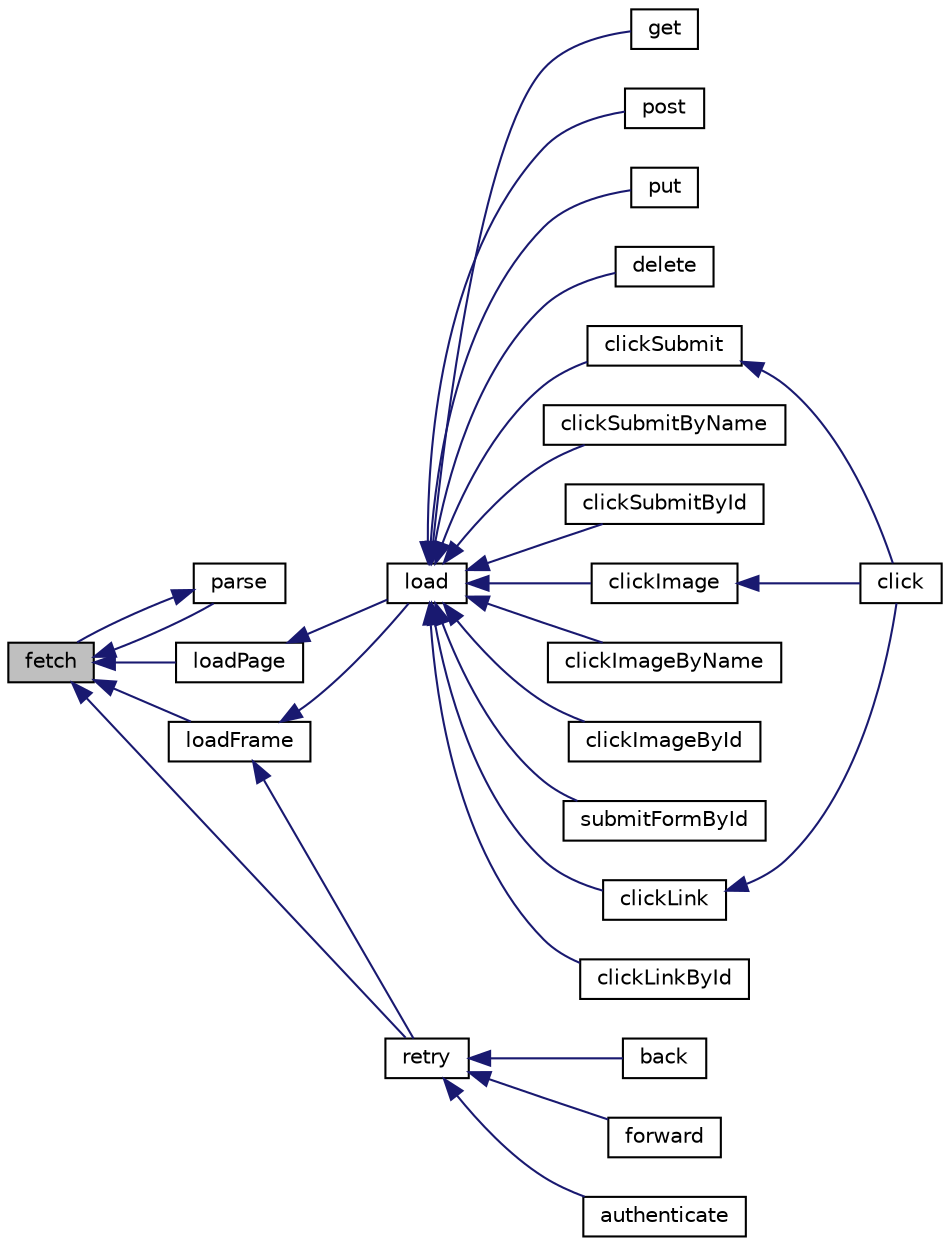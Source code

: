 digraph "fetch"
{
  edge [fontname="Helvetica",fontsize="10",labelfontname="Helvetica",labelfontsize="10"];
  node [fontname="Helvetica",fontsize="10",shape=record];
  rankdir="LR";
  Node1 [label="fetch",height=0.2,width=0.4,color="black", fillcolor="grey75", style="filled" fontcolor="black"];
  Node1 -> Node2 [dir="back",color="midnightblue",fontsize="10",style="solid",fontname="Helvetica"];
  Node2 [label="parse",height=0.2,width=0.4,color="black", fillcolor="white", style="filled",URL="$class_simple_browser.html#a49f7f75946cb2db7bcafccad91fceed5"];
  Node2 -> Node1 [dir="back",color="midnightblue",fontsize="10",style="solid",fontname="Helvetica"];
  Node1 -> Node3 [dir="back",color="midnightblue",fontsize="10",style="solid",fontname="Helvetica"];
  Node3 [label="loadPage",height=0.2,width=0.4,color="black", fillcolor="white", style="filled",URL="$class_simple_browser.html#a6a844b58937c25882302cdd3d04eb17a"];
  Node3 -> Node4 [dir="back",color="midnightblue",fontsize="10",style="solid",fontname="Helvetica"];
  Node4 [label="load",height=0.2,width=0.4,color="black", fillcolor="white", style="filled",URL="$class_simple_browser.html#abc13ffb32fdf61b67bee819c6cd1ca03"];
  Node4 -> Node5 [dir="back",color="midnightblue",fontsize="10",style="solid",fontname="Helvetica"];
  Node5 [label="get",height=0.2,width=0.4,color="black", fillcolor="white", style="filled",URL="$class_simple_browser.html#a8c924acbcbf1f8e0bd5fce273a107af3"];
  Node4 -> Node6 [dir="back",color="midnightblue",fontsize="10",style="solid",fontname="Helvetica"];
  Node6 [label="post",height=0.2,width=0.4,color="black", fillcolor="white", style="filled",URL="$class_simple_browser.html#a680a458bae8a85b247073083d26e7851"];
  Node4 -> Node7 [dir="back",color="midnightblue",fontsize="10",style="solid",fontname="Helvetica"];
  Node7 [label="put",height=0.2,width=0.4,color="black", fillcolor="white", style="filled",URL="$class_simple_browser.html#a4df23de92f6fe5f7a3c493ea82b1543e"];
  Node4 -> Node8 [dir="back",color="midnightblue",fontsize="10",style="solid",fontname="Helvetica"];
  Node8 [label="delete",height=0.2,width=0.4,color="black", fillcolor="white", style="filled",URL="$class_simple_browser.html#a3466ad7231cfb907f9fd9dd3e8994c0f"];
  Node4 -> Node9 [dir="back",color="midnightblue",fontsize="10",style="solid",fontname="Helvetica"];
  Node9 [label="clickSubmit",height=0.2,width=0.4,color="black", fillcolor="white", style="filled",URL="$class_simple_browser.html#a67cc36f3e3acdad590220e3c40b94404"];
  Node9 -> Node10 [dir="back",color="midnightblue",fontsize="10",style="solid",fontname="Helvetica"];
  Node10 [label="click",height=0.2,width=0.4,color="black", fillcolor="white", style="filled",URL="$class_simple_browser.html#a0b173117f020df8397ad7c049309491e"];
  Node4 -> Node11 [dir="back",color="midnightblue",fontsize="10",style="solid",fontname="Helvetica"];
  Node11 [label="clickSubmitByName",height=0.2,width=0.4,color="black", fillcolor="white", style="filled",URL="$class_simple_browser.html#a0345f14a17e92f9cdce98f2ada5b076a"];
  Node4 -> Node12 [dir="back",color="midnightblue",fontsize="10",style="solid",fontname="Helvetica"];
  Node12 [label="clickSubmitById",height=0.2,width=0.4,color="black", fillcolor="white", style="filled",URL="$class_simple_browser.html#aa2e09251bec51122d0f0f7b5dfcf33a8"];
  Node4 -> Node13 [dir="back",color="midnightblue",fontsize="10",style="solid",fontname="Helvetica"];
  Node13 [label="clickImage",height=0.2,width=0.4,color="black", fillcolor="white", style="filled",URL="$class_simple_browser.html#a272236a3ca47981ed9df9952135d2fe1"];
  Node13 -> Node10 [dir="back",color="midnightblue",fontsize="10",style="solid",fontname="Helvetica"];
  Node4 -> Node14 [dir="back",color="midnightblue",fontsize="10",style="solid",fontname="Helvetica"];
  Node14 [label="clickImageByName",height=0.2,width=0.4,color="black", fillcolor="white", style="filled",URL="$class_simple_browser.html#a90b5b0477b9a1f643484acd3f216a071"];
  Node4 -> Node15 [dir="back",color="midnightblue",fontsize="10",style="solid",fontname="Helvetica"];
  Node15 [label="clickImageById",height=0.2,width=0.4,color="black", fillcolor="white", style="filled",URL="$class_simple_browser.html#a28d330cbd1bca271d560ec23b66b3421"];
  Node4 -> Node16 [dir="back",color="midnightblue",fontsize="10",style="solid",fontname="Helvetica"];
  Node16 [label="submitFormById",height=0.2,width=0.4,color="black", fillcolor="white", style="filled",URL="$class_simple_browser.html#a3c1761f2062be92a4fd68011ac69438e"];
  Node4 -> Node17 [dir="back",color="midnightblue",fontsize="10",style="solid",fontname="Helvetica"];
  Node17 [label="clickLink",height=0.2,width=0.4,color="black", fillcolor="white", style="filled",URL="$class_simple_browser.html#aaff72b22c800809b350ec4804c2d1ab9"];
  Node17 -> Node10 [dir="back",color="midnightblue",fontsize="10",style="solid",fontname="Helvetica"];
  Node4 -> Node18 [dir="back",color="midnightblue",fontsize="10",style="solid",fontname="Helvetica"];
  Node18 [label="clickLinkById",height=0.2,width=0.4,color="black", fillcolor="white", style="filled",URL="$class_simple_browser.html#ab4a10a33520202a43961e62b05f58869"];
  Node1 -> Node19 [dir="back",color="midnightblue",fontsize="10",style="solid",fontname="Helvetica"];
  Node19 [label="loadFrame",height=0.2,width=0.4,color="black", fillcolor="white", style="filled",URL="$class_simple_browser.html#aae670bf98b9e4010c956127ec2ec9554"];
  Node19 -> Node4 [dir="back",color="midnightblue",fontsize="10",style="solid",fontname="Helvetica"];
  Node19 -> Node20 [dir="back",color="midnightblue",fontsize="10",style="solid",fontname="Helvetica"];
  Node20 [label="retry",height=0.2,width=0.4,color="black", fillcolor="white", style="filled",URL="$class_simple_browser.html#af495dbc02290e841a92f2dda36434191"];
  Node20 -> Node21 [dir="back",color="midnightblue",fontsize="10",style="solid",fontname="Helvetica"];
  Node21 [label="back",height=0.2,width=0.4,color="black", fillcolor="white", style="filled",URL="$class_simple_browser.html#a57368f5de3725377bc91899ab1a2b02a"];
  Node20 -> Node22 [dir="back",color="midnightblue",fontsize="10",style="solid",fontname="Helvetica"];
  Node22 [label="forward",height=0.2,width=0.4,color="black", fillcolor="white", style="filled",URL="$class_simple_browser.html#a3796e2c71a813b05f6e5bbf646bf7fc4"];
  Node20 -> Node23 [dir="back",color="midnightblue",fontsize="10",style="solid",fontname="Helvetica"];
  Node23 [label="authenticate",height=0.2,width=0.4,color="black", fillcolor="white", style="filled",URL="$class_simple_browser.html#aee8894dc905620587c994c017f9092cc"];
  Node1 -> Node20 [dir="back",color="midnightblue",fontsize="10",style="solid",fontname="Helvetica"];
}
